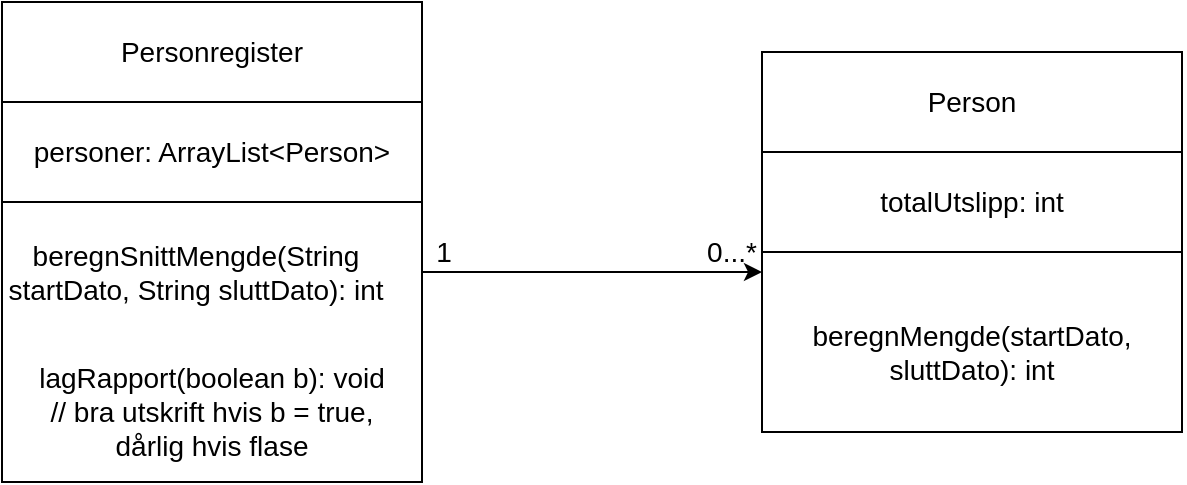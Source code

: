 <mxfile version="18.0.2" type="device"><diagram id="DwN64iLPF8AzNG_dzaHK" name="Page-1"><mxGraphModel dx="780" dy="1122" grid="1" gridSize="10" guides="1" tooltips="1" connect="1" arrows="1" fold="1" page="1" pageScale="1" pageWidth="827" pageHeight="1169" math="0" shadow="0"><root><mxCell id="0"/><mxCell id="1" parent="0"/><mxCell id="hmFTffykLkAq9Q28_aun-1" value="" style="rounded=0;whiteSpace=wrap;html=1;" vertex="1" parent="1"><mxGeometry x="320" y="330" width="210" height="240" as="geometry"/></mxCell><mxCell id="hmFTffykLkAq9Q28_aun-2" value="" style="endArrow=none;html=1;rounded=0;" edge="1" parent="1"><mxGeometry width="50" height="50" relative="1" as="geometry"><mxPoint x="320" y="380" as="sourcePoint"/><mxPoint x="530" y="380" as="targetPoint"/></mxGeometry></mxCell><mxCell id="hmFTffykLkAq9Q28_aun-3" value="&lt;font style=&quot;font-size: 14px;&quot;&gt;Personregister&lt;/font&gt;" style="text;html=1;strokeColor=none;fillColor=none;align=center;verticalAlign=middle;whiteSpace=wrap;rounded=0;" vertex="1" parent="1"><mxGeometry x="375" y="340" width="100" height="30" as="geometry"/></mxCell><mxCell id="hmFTffykLkAq9Q28_aun-4" value="" style="rounded=0;whiteSpace=wrap;html=1;" vertex="1" parent="1"><mxGeometry x="700" y="355" width="210" height="190" as="geometry"/></mxCell><mxCell id="hmFTffykLkAq9Q28_aun-5" value="" style="endArrow=none;html=1;rounded=0;" edge="1" parent="1"><mxGeometry width="50" height="50" relative="1" as="geometry"><mxPoint x="700" y="405" as="sourcePoint"/><mxPoint x="910" y="405" as="targetPoint"/></mxGeometry></mxCell><mxCell id="hmFTffykLkAq9Q28_aun-6" value="&lt;font style=&quot;font-size: 14px;&quot;&gt;Person&lt;/font&gt;" style="text;html=1;strokeColor=none;fillColor=none;align=center;verticalAlign=middle;whiteSpace=wrap;rounded=0;" vertex="1" parent="1"><mxGeometry x="755" y="365" width="100" height="30" as="geometry"/></mxCell><mxCell id="hmFTffykLkAq9Q28_aun-7" value="beregnSnittMengde(String startDato, String sluttDato): int" style="text;html=1;strokeColor=none;fillColor=none;align=center;verticalAlign=middle;whiteSpace=wrap;rounded=0;fontSize=14;" vertex="1" parent="1"><mxGeometry x="320" y="450" width="194" height="30" as="geometry"/></mxCell><mxCell id="hmFTffykLkAq9Q28_aun-8" value="beregnMengde(startDato, sluttDato): int" style="text;html=1;strokeColor=none;fillColor=none;align=center;verticalAlign=middle;whiteSpace=wrap;rounded=0;fontSize=14;" vertex="1" parent="1"><mxGeometry x="708" y="490" width="194" height="30" as="geometry"/></mxCell><mxCell id="hmFTffykLkAq9Q28_aun-10" value="lagRapport(boolean b): void &lt;br&gt;// bra utskrift hvis b = true, dårlig hvis flase" style="text;html=1;strokeColor=none;fillColor=none;align=center;verticalAlign=middle;whiteSpace=wrap;rounded=0;fontSize=14;" vertex="1" parent="1"><mxGeometry x="328" y="520" width="194" height="30" as="geometry"/></mxCell><mxCell id="hmFTffykLkAq9Q28_aun-11" value="totalUtslipp: int" style="text;html=1;strokeColor=none;fillColor=none;align=center;verticalAlign=middle;whiteSpace=wrap;rounded=0;fontSize=14;" vertex="1" parent="1"><mxGeometry x="750" y="415" width="110" height="30" as="geometry"/></mxCell><mxCell id="hmFTffykLkAq9Q28_aun-12" value="personer: ArrayList&amp;lt;Person&amp;gt;" style="text;html=1;strokeColor=none;fillColor=none;align=center;verticalAlign=middle;whiteSpace=wrap;rounded=0;fontSize=14;" vertex="1" parent="1"><mxGeometry x="320" y="390" width="210" height="30" as="geometry"/></mxCell><mxCell id="hmFTffykLkAq9Q28_aun-13" value="" style="endArrow=classic;html=1;rounded=0;fontSize=14;" edge="1" parent="1"><mxGeometry width="50" height="50" relative="1" as="geometry"><mxPoint x="530" y="465" as="sourcePoint"/><mxPoint x="700" y="465" as="targetPoint"/></mxGeometry></mxCell><mxCell id="hmFTffykLkAq9Q28_aun-14" value="1" style="text;html=1;strokeColor=none;fillColor=none;align=center;verticalAlign=middle;whiteSpace=wrap;rounded=0;fontSize=14;" vertex="1" parent="1"><mxGeometry x="530" y="445" width="22" height="20" as="geometry"/></mxCell><mxCell id="hmFTffykLkAq9Q28_aun-15" value="0...*" style="text;html=1;strokeColor=none;fillColor=none;align=center;verticalAlign=middle;whiteSpace=wrap;rounded=0;fontSize=14;" vertex="1" parent="1"><mxGeometry x="670" y="445" width="30" height="20" as="geometry"/></mxCell><mxCell id="hmFTffykLkAq9Q28_aun-16" value="" style="endArrow=none;html=1;rounded=0;" edge="1" parent="1"><mxGeometry width="50" height="50" relative="1" as="geometry"><mxPoint x="320" y="430" as="sourcePoint"/><mxPoint x="530" y="430" as="targetPoint"/></mxGeometry></mxCell><mxCell id="hmFTffykLkAq9Q28_aun-17" value="" style="endArrow=none;html=1;rounded=0;" edge="1" parent="1"><mxGeometry width="50" height="50" relative="1" as="geometry"><mxPoint x="700" y="455" as="sourcePoint"/><mxPoint x="910" y="455" as="targetPoint"/></mxGeometry></mxCell></root></mxGraphModel></diagram></mxfile>